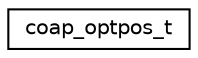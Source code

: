 digraph "Graphical Class Hierarchy"
{
 // LATEX_PDF_SIZE
  edge [fontname="Helvetica",fontsize="10",labelfontname="Helvetica",labelfontsize="10"];
  node [fontname="Helvetica",fontsize="10",shape=record];
  rankdir="LR";
  Node0 [label="coap_optpos_t",height=0.2,width=0.4,color="black", fillcolor="white", style="filled",URL="$structcoap__optpos__t.html",tooltip="CoAP option array entry."];
}
